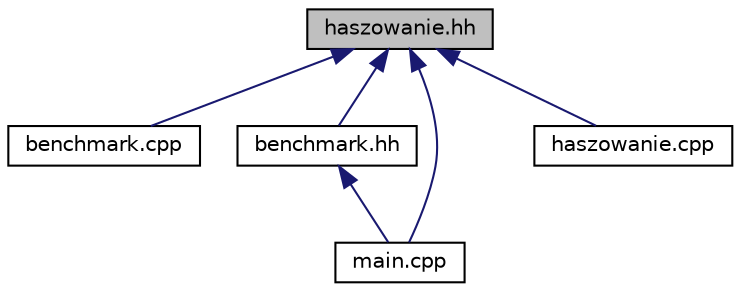 digraph "haszowanie.hh"
{
  edge [fontname="Helvetica",fontsize="10",labelfontname="Helvetica",labelfontsize="10"];
  node [fontname="Helvetica",fontsize="10",shape=record];
  Node1 [label="haszowanie.hh",height=0.2,width=0.4,color="black", fillcolor="grey75", style="filled", fontcolor="black"];
  Node1 -> Node2 [dir="back",color="midnightblue",fontsize="10",style="solid"];
  Node2 [label="benchmark.cpp",height=0.2,width=0.4,color="black", fillcolor="white", style="filled",URL="$benchmark_8cpp.html"];
  Node1 -> Node3 [dir="back",color="midnightblue",fontsize="10",style="solid"];
  Node3 [label="benchmark.hh",height=0.2,width=0.4,color="black", fillcolor="white", style="filled",URL="$benchmark_8hh.html",tooltip="definicje funkcji zliczajacych czas operacji wypelnienia tablic haszujacych "];
  Node3 -> Node4 [dir="back",color="midnightblue",fontsize="10",style="solid"];
  Node4 [label="main.cpp",height=0.2,width=0.4,color="black", fillcolor="white", style="filled",URL="$main_8cpp.html"];
  Node1 -> Node5 [dir="back",color="midnightblue",fontsize="10",style="solid"];
  Node5 [label="haszowanie.cpp",height=0.2,width=0.4,color="black", fillcolor="white", style="filled",URL="$haszowanie_8cpp.html"];
  Node1 -> Node4 [dir="back",color="midnightblue",fontsize="10",style="solid"];
}

